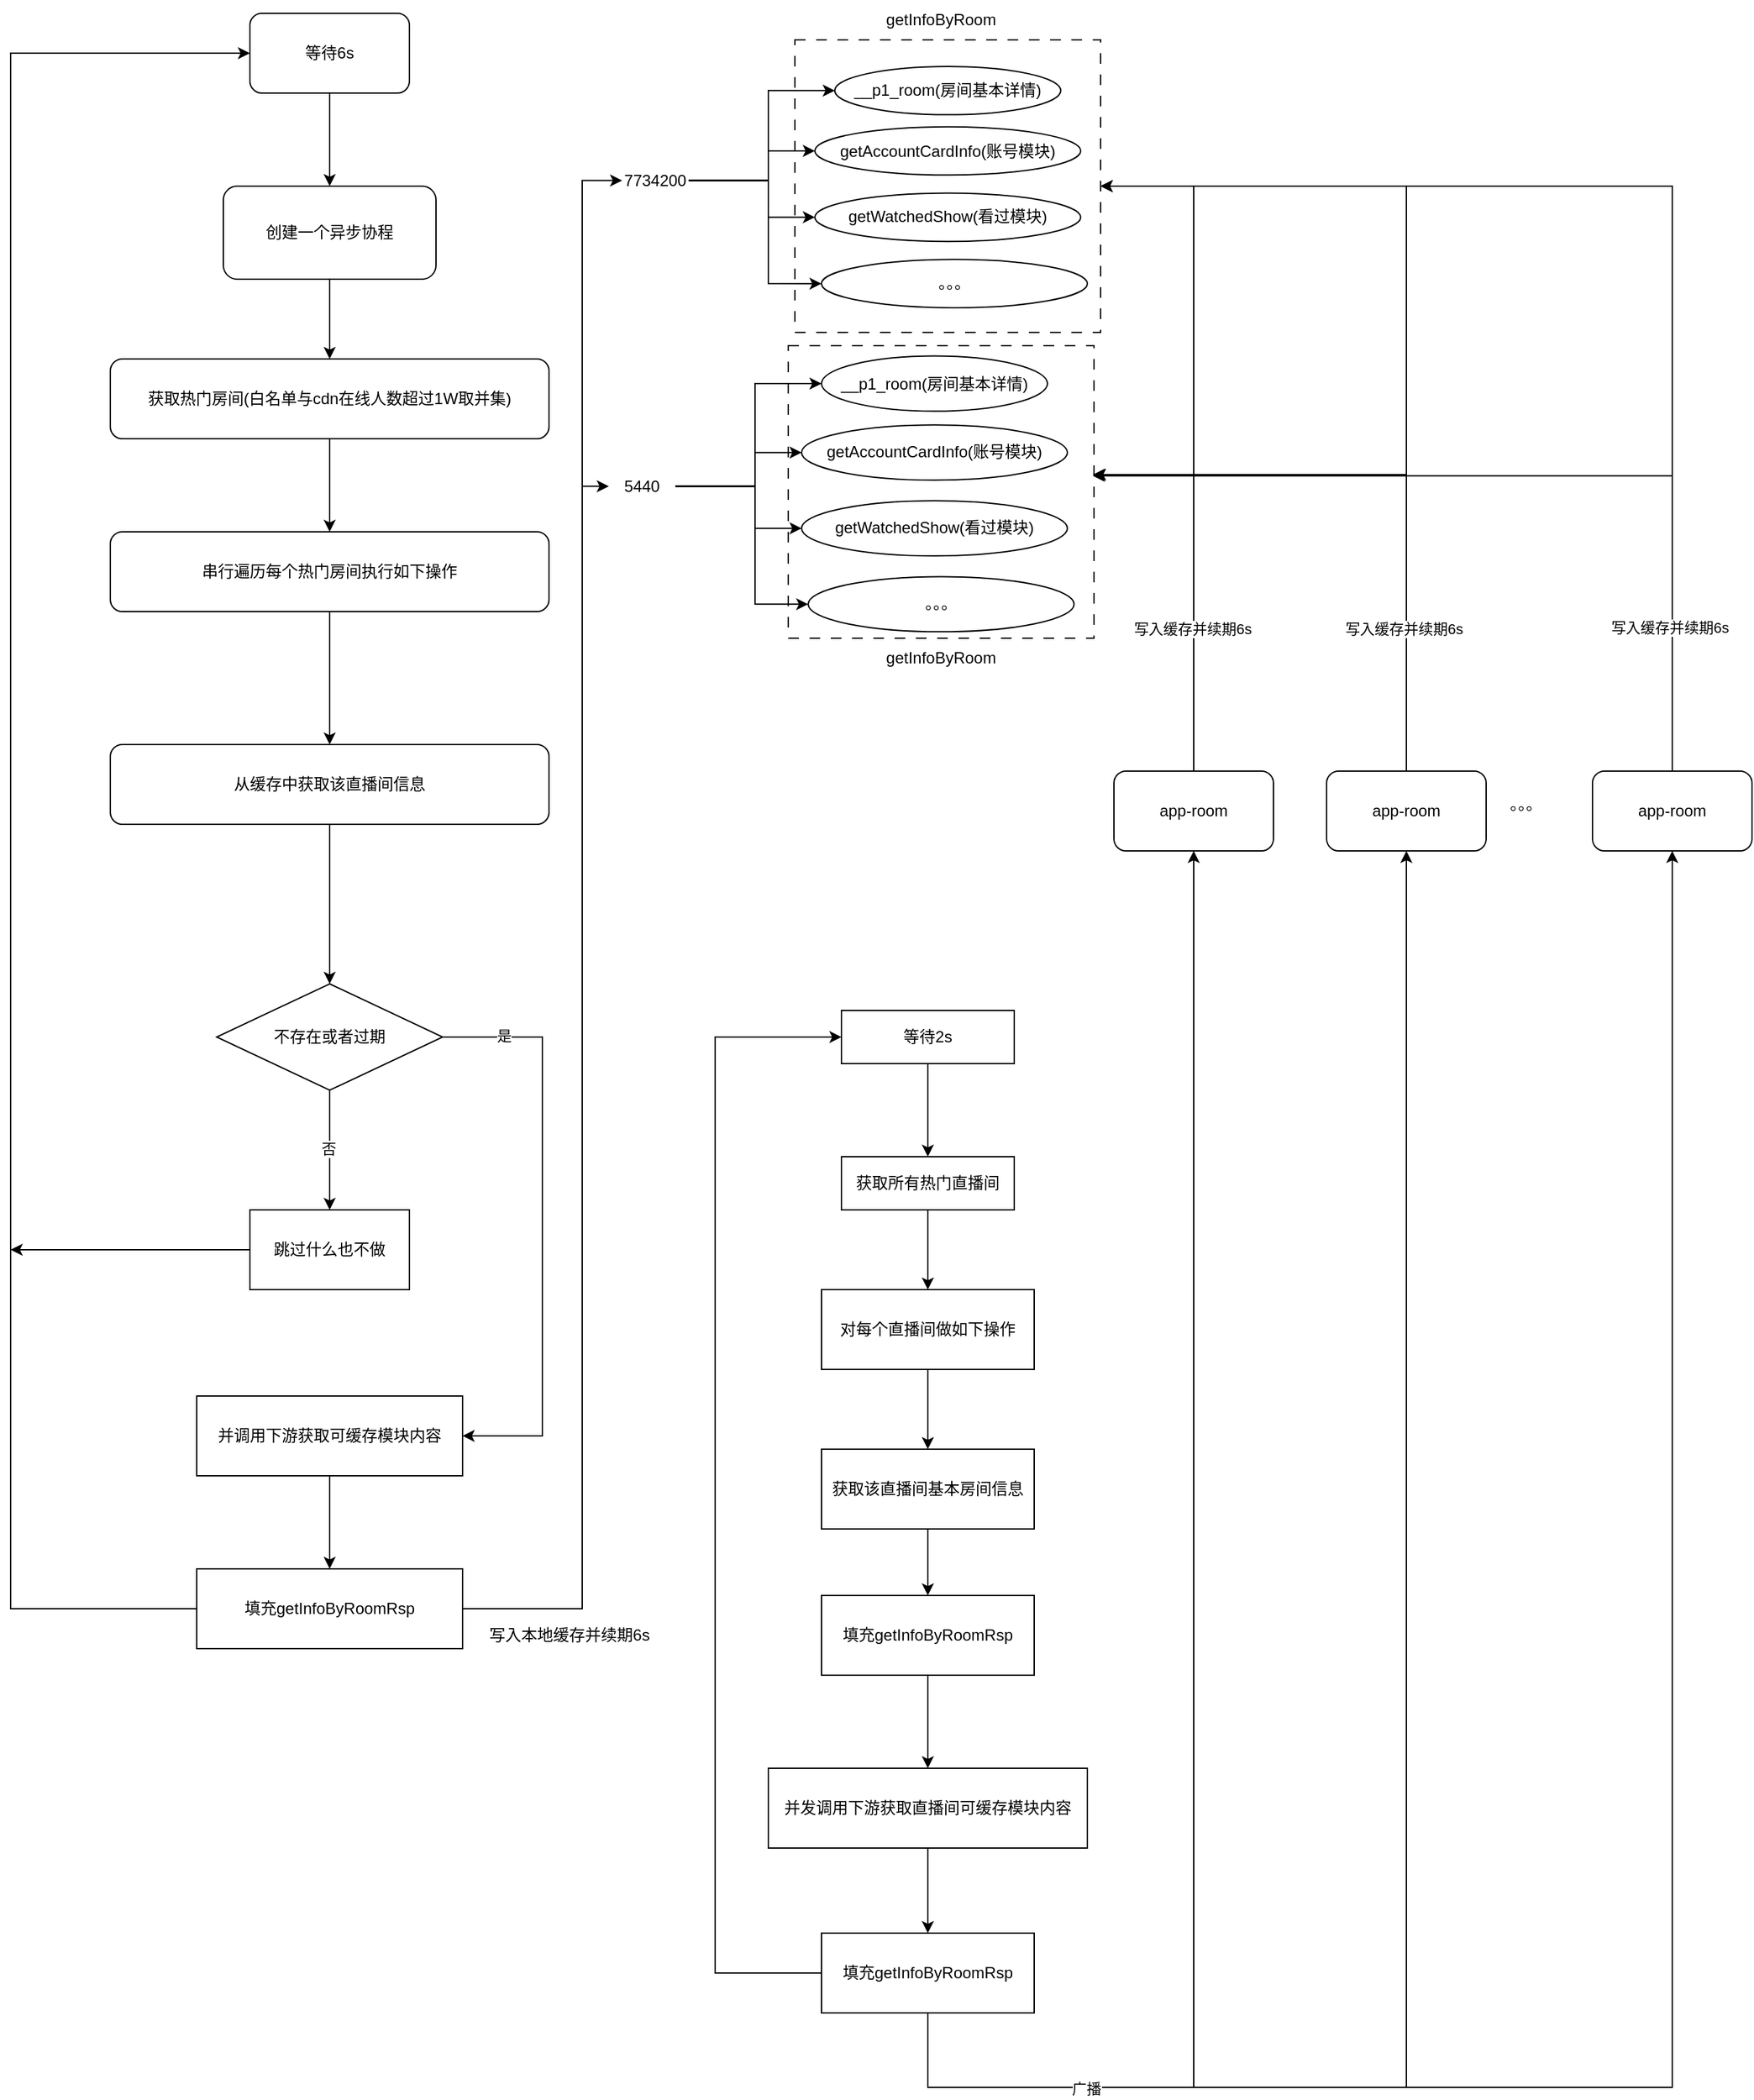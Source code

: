 <mxfile version="26.1.0">
  <diagram name="第 1 页" id="pQjM2lFAa4SCByMr8R09">
    <mxGraphModel dx="2069" dy="785" grid="1" gridSize="10" guides="1" tooltips="1" connect="1" arrows="1" fold="1" page="1" pageScale="1" pageWidth="827" pageHeight="1169" math="0" shadow="0">
      <root>
        <mxCell id="0" />
        <mxCell id="1" parent="0" />
        <mxCell id="of5xqRFu-SOXzQBDKbFj-1" value="" style="group" vertex="1" connectable="0" parent="1">
          <mxGeometry x="160" y="320" width="460" height="590" as="geometry" />
        </mxCell>
        <mxCell id="of5xqRFu-SOXzQBDKbFj-29" value="" style="rounded=0;whiteSpace=wrap;html=1;dashed=1;dashPattern=8 8;" vertex="1" parent="of5xqRFu-SOXzQBDKbFj-1">
          <mxGeometry x="130" y="-20" width="230" height="220" as="geometry" />
        </mxCell>
        <mxCell id="of5xqRFu-SOXzQBDKbFj-3" style="edgeStyle=orthogonalEdgeStyle;rounded=0;orthogonalLoop=1;jettySize=auto;html=1;entryX=0;entryY=0.5;entryDx=0;entryDy=0;" edge="1" parent="of5xqRFu-SOXzQBDKbFj-1" source="of5xqRFu-SOXzQBDKbFj-7" target="of5xqRFu-SOXzQBDKbFj-8">
          <mxGeometry relative="1" as="geometry">
            <Array as="points">
              <mxPoint x="110" y="86.204" />
              <mxPoint x="110" y="18.148" />
            </Array>
          </mxGeometry>
        </mxCell>
        <mxCell id="of5xqRFu-SOXzQBDKbFj-4" style="edgeStyle=orthogonalEdgeStyle;rounded=0;orthogonalLoop=1;jettySize=auto;html=1;entryX=0;entryY=0.5;entryDx=0;entryDy=0;" edge="1" parent="of5xqRFu-SOXzQBDKbFj-1" source="of5xqRFu-SOXzQBDKbFj-7" target="of5xqRFu-SOXzQBDKbFj-9">
          <mxGeometry relative="1" as="geometry">
            <Array as="points">
              <mxPoint x="110" y="86.204" />
              <mxPoint x="110" y="63.519" />
            </Array>
          </mxGeometry>
        </mxCell>
        <mxCell id="of5xqRFu-SOXzQBDKbFj-5" style="edgeStyle=orthogonalEdgeStyle;rounded=0;orthogonalLoop=1;jettySize=auto;html=1;entryX=0;entryY=0.5;entryDx=0;entryDy=0;" edge="1" parent="of5xqRFu-SOXzQBDKbFj-1" source="of5xqRFu-SOXzQBDKbFj-7" target="of5xqRFu-SOXzQBDKbFj-10">
          <mxGeometry relative="1" as="geometry">
            <Array as="points">
              <mxPoint x="110" y="86.204" />
              <mxPoint x="110" y="113.426" />
            </Array>
          </mxGeometry>
        </mxCell>
        <mxCell id="of5xqRFu-SOXzQBDKbFj-6" style="edgeStyle=orthogonalEdgeStyle;rounded=0;orthogonalLoop=1;jettySize=auto;html=1;entryX=0;entryY=0.5;entryDx=0;entryDy=0;" edge="1" parent="of5xqRFu-SOXzQBDKbFj-1" source="of5xqRFu-SOXzQBDKbFj-7" target="of5xqRFu-SOXzQBDKbFj-11">
          <mxGeometry relative="1" as="geometry">
            <Array as="points">
              <mxPoint x="110" y="86.204" />
              <mxPoint x="110" y="163.333" />
            </Array>
          </mxGeometry>
        </mxCell>
        <mxCell id="of5xqRFu-SOXzQBDKbFj-7" value="7734200" style="text;strokeColor=none;align=center;fillColor=none;html=1;verticalAlign=middle;whiteSpace=wrap;rounded=0;" vertex="1" parent="of5xqRFu-SOXzQBDKbFj-1">
          <mxGeometry y="69.87" width="50" height="31.759" as="geometry" />
        </mxCell>
        <mxCell id="of5xqRFu-SOXzQBDKbFj-8" value="__p1_room(房间基本详情)" style="ellipse;whiteSpace=wrap;html=1;" vertex="1" parent="of5xqRFu-SOXzQBDKbFj-1">
          <mxGeometry x="160" width="170" height="36.296" as="geometry" />
        </mxCell>
        <mxCell id="of5xqRFu-SOXzQBDKbFj-9" value="getAccountCardInfo(账号模块)" style="ellipse;whiteSpace=wrap;html=1;" vertex="1" parent="of5xqRFu-SOXzQBDKbFj-1">
          <mxGeometry x="145" y="45.37" width="200" height="36.296" as="geometry" />
        </mxCell>
        <mxCell id="of5xqRFu-SOXzQBDKbFj-10" value="getWatchedShow(看过模块)" style="ellipse;whiteSpace=wrap;html=1;" vertex="1" parent="of5xqRFu-SOXzQBDKbFj-1">
          <mxGeometry x="145" y="95.278" width="200" height="36.296" as="geometry" />
        </mxCell>
        <mxCell id="of5xqRFu-SOXzQBDKbFj-11" value="。。。" style="ellipse;whiteSpace=wrap;html=1;" vertex="1" parent="of5xqRFu-SOXzQBDKbFj-1">
          <mxGeometry x="150" y="145.185" width="200" height="36.296" as="geometry" />
        </mxCell>
        <mxCell id="of5xqRFu-SOXzQBDKbFj-12" value="" style="group" vertex="1" connectable="0" parent="of5xqRFu-SOXzQBDKbFj-1">
          <mxGeometry x="-10" y="217.778" width="470" height="372.222" as="geometry" />
        </mxCell>
        <mxCell id="of5xqRFu-SOXzQBDKbFj-30" value="" style="rounded=0;whiteSpace=wrap;html=1;dashed=1;dashPattern=8 8;" vertex="1" parent="of5xqRFu-SOXzQBDKbFj-12">
          <mxGeometry x="135" y="-7.778" width="230" height="220" as="geometry" />
        </mxCell>
        <mxCell id="of5xqRFu-SOXzQBDKbFj-13" style="edgeStyle=orthogonalEdgeStyle;rounded=0;orthogonalLoop=1;jettySize=auto;html=1;entryX=0;entryY=0.5;entryDx=0;entryDy=0;" edge="1" parent="of5xqRFu-SOXzQBDKbFj-12" source="of5xqRFu-SOXzQBDKbFj-17" target="of5xqRFu-SOXzQBDKbFj-18">
          <mxGeometry relative="1" as="geometry">
            <Array as="points">
              <mxPoint x="110" y="98.519" />
              <mxPoint x="110" y="20.741" />
            </Array>
          </mxGeometry>
        </mxCell>
        <mxCell id="of5xqRFu-SOXzQBDKbFj-14" style="edgeStyle=orthogonalEdgeStyle;rounded=0;orthogonalLoop=1;jettySize=auto;html=1;entryX=0;entryY=0.5;entryDx=0;entryDy=0;" edge="1" parent="of5xqRFu-SOXzQBDKbFj-12" source="of5xqRFu-SOXzQBDKbFj-17" target="of5xqRFu-SOXzQBDKbFj-19">
          <mxGeometry relative="1" as="geometry">
            <Array as="points">
              <mxPoint x="110" y="98.519" />
              <mxPoint x="110" y="72.593" />
            </Array>
          </mxGeometry>
        </mxCell>
        <mxCell id="of5xqRFu-SOXzQBDKbFj-15" style="edgeStyle=orthogonalEdgeStyle;rounded=0;orthogonalLoop=1;jettySize=auto;html=1;entryX=0;entryY=0.5;entryDx=0;entryDy=0;" edge="1" parent="of5xqRFu-SOXzQBDKbFj-12" source="of5xqRFu-SOXzQBDKbFj-17" target="of5xqRFu-SOXzQBDKbFj-20">
          <mxGeometry relative="1" as="geometry">
            <Array as="points">
              <mxPoint x="110" y="98.519" />
              <mxPoint x="110" y="129.63" />
            </Array>
          </mxGeometry>
        </mxCell>
        <mxCell id="of5xqRFu-SOXzQBDKbFj-16" style="edgeStyle=orthogonalEdgeStyle;rounded=0;orthogonalLoop=1;jettySize=auto;html=1;entryX=0;entryY=0.5;entryDx=0;entryDy=0;" edge="1" parent="of5xqRFu-SOXzQBDKbFj-12" source="of5xqRFu-SOXzQBDKbFj-17" target="of5xqRFu-SOXzQBDKbFj-21">
          <mxGeometry relative="1" as="geometry">
            <Array as="points">
              <mxPoint x="110" y="98.519" />
              <mxPoint x="110" y="186.667" />
            </Array>
          </mxGeometry>
        </mxCell>
        <mxCell id="of5xqRFu-SOXzQBDKbFj-98" style="edgeStyle=orthogonalEdgeStyle;rounded=0;orthogonalLoop=1;jettySize=auto;html=1;" edge="1" parent="of5xqRFu-SOXzQBDKbFj-12">
          <mxGeometry relative="1" as="geometry">
            <mxPoint x="25" y="92.222" as="targetPoint" />
            <mxPoint x="25" y="92.222" as="sourcePoint" />
          </mxGeometry>
        </mxCell>
        <mxCell id="of5xqRFu-SOXzQBDKbFj-17" value="5440" style="text;strokeColor=none;align=center;fillColor=none;html=1;verticalAlign=middle;whiteSpace=wrap;rounded=0;" vertex="1" parent="of5xqRFu-SOXzQBDKbFj-12">
          <mxGeometry y="79.852" width="50" height="36.296" as="geometry" />
        </mxCell>
        <mxCell id="of5xqRFu-SOXzQBDKbFj-18" value="__p1_room(房间基本详情)" style="ellipse;whiteSpace=wrap;html=1;" vertex="1" parent="of5xqRFu-SOXzQBDKbFj-12">
          <mxGeometry x="160" width="170" height="41.481" as="geometry" />
        </mxCell>
        <mxCell id="of5xqRFu-SOXzQBDKbFj-19" value="getAccountCardInfo(账号模块)" style="ellipse;whiteSpace=wrap;html=1;" vertex="1" parent="of5xqRFu-SOXzQBDKbFj-12">
          <mxGeometry x="145" y="51.852" width="200" height="41.481" as="geometry" />
        </mxCell>
        <mxCell id="of5xqRFu-SOXzQBDKbFj-20" value="getWatchedShow(看过模块)" style="ellipse;whiteSpace=wrap;html=1;" vertex="1" parent="of5xqRFu-SOXzQBDKbFj-12">
          <mxGeometry x="145" y="108.889" width="200" height="41.481" as="geometry" />
        </mxCell>
        <mxCell id="of5xqRFu-SOXzQBDKbFj-21" value="。。。" style="ellipse;whiteSpace=wrap;html=1;" vertex="1" parent="of5xqRFu-SOXzQBDKbFj-12">
          <mxGeometry x="150" y="165.926" width="200" height="41.481" as="geometry" />
        </mxCell>
        <mxCell id="of5xqRFu-SOXzQBDKbFj-32" value="getInfoByRoom" style="text;strokeColor=none;align=center;fillColor=none;html=1;verticalAlign=middle;whiteSpace=wrap;rounded=0;" vertex="1" parent="of5xqRFu-SOXzQBDKbFj-12">
          <mxGeometry x="220" y="212.222" width="60" height="30" as="geometry" />
        </mxCell>
        <mxCell id="of5xqRFu-SOXzQBDKbFj-37" style="edgeStyle=orthogonalEdgeStyle;rounded=0;orthogonalLoop=1;jettySize=auto;html=1;entryX=1;entryY=0.5;entryDx=0;entryDy=0;" edge="1" parent="1" source="of5xqRFu-SOXzQBDKbFj-26" target="of5xqRFu-SOXzQBDKbFj-29">
          <mxGeometry relative="1" as="geometry">
            <Array as="points">
              <mxPoint x="750" y="410" />
            </Array>
          </mxGeometry>
        </mxCell>
        <mxCell id="of5xqRFu-SOXzQBDKbFj-26" value="app-room" style="rounded=1;whiteSpace=wrap;html=1;" vertex="1" parent="1">
          <mxGeometry x="690" y="850" width="120" height="60" as="geometry" />
        </mxCell>
        <mxCell id="of5xqRFu-SOXzQBDKbFj-39" style="edgeStyle=orthogonalEdgeStyle;rounded=0;orthogonalLoop=1;jettySize=auto;html=1;entryX=1;entryY=0.5;entryDx=0;entryDy=0;" edge="1" parent="1" source="of5xqRFu-SOXzQBDKbFj-27" target="of5xqRFu-SOXzQBDKbFj-29">
          <mxGeometry relative="1" as="geometry">
            <Array as="points">
              <mxPoint x="950" y="410" />
            </Array>
          </mxGeometry>
        </mxCell>
        <mxCell id="of5xqRFu-SOXzQBDKbFj-27" value="app-room" style="rounded=1;whiteSpace=wrap;html=1;" vertex="1" parent="1">
          <mxGeometry x="890" y="850" width="120" height="60" as="geometry" />
        </mxCell>
        <mxCell id="of5xqRFu-SOXzQBDKbFj-28" value="。。。" style="text;strokeColor=none;align=center;fillColor=none;html=1;verticalAlign=middle;whiteSpace=wrap;rounded=0;" vertex="1" parent="1">
          <mxGeometry x="810" y="860" width="60" height="30" as="geometry" />
        </mxCell>
        <mxCell id="of5xqRFu-SOXzQBDKbFj-31" value="getInfoByRoom" style="text;strokeColor=none;align=center;fillColor=none;html=1;verticalAlign=middle;whiteSpace=wrap;rounded=0;" vertex="1" parent="1">
          <mxGeometry x="370" y="270" width="60" height="30" as="geometry" />
        </mxCell>
        <mxCell id="of5xqRFu-SOXzQBDKbFj-36" style="edgeStyle=orthogonalEdgeStyle;rounded=0;orthogonalLoop=1;jettySize=auto;html=1;exitX=0.5;exitY=0;exitDx=0;exitDy=0;entryX=0.996;entryY=0.441;entryDx=0;entryDy=0;entryPerimeter=0;" edge="1" parent="1" source="of5xqRFu-SOXzQBDKbFj-26" target="of5xqRFu-SOXzQBDKbFj-30">
          <mxGeometry relative="1" as="geometry" />
        </mxCell>
        <mxCell id="of5xqRFu-SOXzQBDKbFj-40" value="写入缓存并续期6s" style="edgeLabel;html=1;align=center;verticalAlign=middle;resizable=0;points=[];" vertex="1" connectable="0" parent="of5xqRFu-SOXzQBDKbFj-36">
          <mxGeometry x="-0.531" y="2" relative="1" as="geometry">
            <mxPoint as="offset" />
          </mxGeometry>
        </mxCell>
        <mxCell id="of5xqRFu-SOXzQBDKbFj-38" style="edgeStyle=orthogonalEdgeStyle;rounded=0;orthogonalLoop=1;jettySize=auto;html=1;entryX=0.996;entryY=0.445;entryDx=0;entryDy=0;entryPerimeter=0;" edge="1" parent="1" source="of5xqRFu-SOXzQBDKbFj-27" target="of5xqRFu-SOXzQBDKbFj-30">
          <mxGeometry relative="1" as="geometry">
            <Array as="points">
              <mxPoint x="950" y="628" />
            </Array>
          </mxGeometry>
        </mxCell>
        <mxCell id="of5xqRFu-SOXzQBDKbFj-46" value="写入缓存并续期6s" style="edgeLabel;html=1;align=center;verticalAlign=middle;resizable=0;points=[];" vertex="1" connectable="0" parent="of5xqRFu-SOXzQBDKbFj-38">
          <mxGeometry x="-0.672" y="2" relative="1" as="geometry">
            <mxPoint as="offset" />
          </mxGeometry>
        </mxCell>
        <mxCell id="of5xqRFu-SOXzQBDKbFj-57" style="edgeStyle=orthogonalEdgeStyle;rounded=0;orthogonalLoop=1;jettySize=auto;html=1;entryX=0.5;entryY=0;entryDx=0;entryDy=0;" edge="1" parent="1" source="of5xqRFu-SOXzQBDKbFj-42" target="of5xqRFu-SOXzQBDKbFj-49">
          <mxGeometry relative="1" as="geometry" />
        </mxCell>
        <mxCell id="of5xqRFu-SOXzQBDKbFj-42" value="等待2s" style="rounded=0;whiteSpace=wrap;html=1;" vertex="1" parent="1">
          <mxGeometry x="325" y="1030" width="130" height="40" as="geometry" />
        </mxCell>
        <mxCell id="of5xqRFu-SOXzQBDKbFj-45" style="edgeStyle=orthogonalEdgeStyle;rounded=0;orthogonalLoop=1;jettySize=auto;html=1;entryX=1;entryY=0.5;entryDx=0;entryDy=0;" edge="1" parent="1" source="of5xqRFu-SOXzQBDKbFj-25" target="of5xqRFu-SOXzQBDKbFj-29">
          <mxGeometry relative="1" as="geometry">
            <Array as="points">
              <mxPoint x="590" y="410" />
            </Array>
          </mxGeometry>
        </mxCell>
        <mxCell id="of5xqRFu-SOXzQBDKbFj-25" value="app-room" style="rounded=1;whiteSpace=wrap;html=1;" vertex="1" parent="1">
          <mxGeometry x="530" y="850" width="120" height="60" as="geometry" />
        </mxCell>
        <mxCell id="of5xqRFu-SOXzQBDKbFj-44" style="edgeStyle=orthogonalEdgeStyle;rounded=0;orthogonalLoop=1;jettySize=auto;html=1;entryX=1;entryY=0.441;entryDx=0;entryDy=0;entryPerimeter=0;" edge="1" parent="1" source="of5xqRFu-SOXzQBDKbFj-25" target="of5xqRFu-SOXzQBDKbFj-30">
          <mxGeometry relative="1" as="geometry">
            <Array as="points">
              <mxPoint x="590" y="627" />
            </Array>
          </mxGeometry>
        </mxCell>
        <mxCell id="of5xqRFu-SOXzQBDKbFj-47" value="写入缓存并续期6s" style="edgeLabel;html=1;align=center;verticalAlign=middle;resizable=0;points=[];" vertex="1" connectable="0" parent="of5xqRFu-SOXzQBDKbFj-44">
          <mxGeometry x="-0.282" y="1" relative="1" as="geometry">
            <mxPoint as="offset" />
          </mxGeometry>
        </mxCell>
        <mxCell id="of5xqRFu-SOXzQBDKbFj-58" style="edgeStyle=orthogonalEdgeStyle;rounded=0;orthogonalLoop=1;jettySize=auto;html=1;" edge="1" parent="1" source="of5xqRFu-SOXzQBDKbFj-49" target="of5xqRFu-SOXzQBDKbFj-50">
          <mxGeometry relative="1" as="geometry" />
        </mxCell>
        <mxCell id="of5xqRFu-SOXzQBDKbFj-49" value="获取所有热门直播间" style="rounded=0;whiteSpace=wrap;html=1;" vertex="1" parent="1">
          <mxGeometry x="325" y="1140" width="130" height="40" as="geometry" />
        </mxCell>
        <mxCell id="of5xqRFu-SOXzQBDKbFj-51" style="edgeStyle=orthogonalEdgeStyle;rounded=0;orthogonalLoop=1;jettySize=auto;html=1;" edge="1" parent="1" source="of5xqRFu-SOXzQBDKbFj-50">
          <mxGeometry relative="1" as="geometry">
            <mxPoint x="390" y="1360" as="targetPoint" />
          </mxGeometry>
        </mxCell>
        <mxCell id="of5xqRFu-SOXzQBDKbFj-50" value="对每个直播间做如下操作" style="rounded=0;whiteSpace=wrap;html=1;" vertex="1" parent="1">
          <mxGeometry x="310" y="1240" width="160" height="60" as="geometry" />
        </mxCell>
        <mxCell id="of5xqRFu-SOXzQBDKbFj-59" style="edgeStyle=orthogonalEdgeStyle;rounded=0;orthogonalLoop=1;jettySize=auto;html=1;entryX=0.5;entryY=0;entryDx=0;entryDy=0;" edge="1" parent="1" source="of5xqRFu-SOXzQBDKbFj-52" target="of5xqRFu-SOXzQBDKbFj-54">
          <mxGeometry relative="1" as="geometry" />
        </mxCell>
        <mxCell id="of5xqRFu-SOXzQBDKbFj-52" value="获取该直播间基本房间信息" style="rounded=0;whiteSpace=wrap;html=1;" vertex="1" parent="1">
          <mxGeometry x="310" y="1360" width="160" height="60" as="geometry" />
        </mxCell>
        <mxCell id="of5xqRFu-SOXzQBDKbFj-61" style="edgeStyle=orthogonalEdgeStyle;rounded=0;orthogonalLoop=1;jettySize=auto;html=1;entryX=0.5;entryY=0;entryDx=0;entryDy=0;" edge="1" parent="1" source="of5xqRFu-SOXzQBDKbFj-53" target="of5xqRFu-SOXzQBDKbFj-55">
          <mxGeometry relative="1" as="geometry" />
        </mxCell>
        <mxCell id="of5xqRFu-SOXzQBDKbFj-53" value="并发调用下游获取直播间可缓存模块内容" style="rounded=0;whiteSpace=wrap;html=1;" vertex="1" parent="1">
          <mxGeometry x="270" y="1600" width="240" height="60" as="geometry" />
        </mxCell>
        <mxCell id="of5xqRFu-SOXzQBDKbFj-60" style="edgeStyle=orthogonalEdgeStyle;rounded=0;orthogonalLoop=1;jettySize=auto;html=1;" edge="1" parent="1" source="of5xqRFu-SOXzQBDKbFj-54" target="of5xqRFu-SOXzQBDKbFj-53">
          <mxGeometry relative="1" as="geometry" />
        </mxCell>
        <mxCell id="of5xqRFu-SOXzQBDKbFj-54" value="填充getInfoByRoomRsp" style="rounded=0;whiteSpace=wrap;html=1;" vertex="1" parent="1">
          <mxGeometry x="310" y="1470" width="160" height="60" as="geometry" />
        </mxCell>
        <mxCell id="of5xqRFu-SOXzQBDKbFj-62" style="edgeStyle=orthogonalEdgeStyle;rounded=0;orthogonalLoop=1;jettySize=auto;html=1;entryX=0.5;entryY=1;entryDx=0;entryDy=0;" edge="1" parent="1" source="of5xqRFu-SOXzQBDKbFj-55" target="of5xqRFu-SOXzQBDKbFj-25">
          <mxGeometry relative="1" as="geometry">
            <Array as="points">
              <mxPoint x="390" y="1840" />
              <mxPoint x="590" y="1840" />
            </Array>
          </mxGeometry>
        </mxCell>
        <mxCell id="of5xqRFu-SOXzQBDKbFj-64" style="edgeStyle=orthogonalEdgeStyle;rounded=0;orthogonalLoop=1;jettySize=auto;html=1;entryX=0.5;entryY=1;entryDx=0;entryDy=0;" edge="1" parent="1" source="of5xqRFu-SOXzQBDKbFj-55" target="of5xqRFu-SOXzQBDKbFj-26">
          <mxGeometry relative="1" as="geometry">
            <Array as="points">
              <mxPoint x="390" y="1840" />
              <mxPoint x="750" y="1840" />
            </Array>
          </mxGeometry>
        </mxCell>
        <mxCell id="of5xqRFu-SOXzQBDKbFj-66" style="edgeStyle=orthogonalEdgeStyle;rounded=0;orthogonalLoop=1;jettySize=auto;html=1;entryX=0.5;entryY=1;entryDx=0;entryDy=0;" edge="1" parent="1" source="of5xqRFu-SOXzQBDKbFj-55" target="of5xqRFu-SOXzQBDKbFj-27">
          <mxGeometry relative="1" as="geometry">
            <Array as="points">
              <mxPoint x="390" y="1840" />
              <mxPoint x="950" y="1840" />
            </Array>
          </mxGeometry>
        </mxCell>
        <mxCell id="of5xqRFu-SOXzQBDKbFj-68" value="广播" style="edgeLabel;html=1;align=center;verticalAlign=middle;resizable=0;points=[];" vertex="1" connectable="0" parent="of5xqRFu-SOXzQBDKbFj-66">
          <mxGeometry x="-0.774" y="-1" relative="1" as="geometry">
            <mxPoint as="offset" />
          </mxGeometry>
        </mxCell>
        <mxCell id="of5xqRFu-SOXzQBDKbFj-67" style="edgeStyle=orthogonalEdgeStyle;rounded=0;orthogonalLoop=1;jettySize=auto;html=1;entryX=0;entryY=0.5;entryDx=0;entryDy=0;" edge="1" parent="1" source="of5xqRFu-SOXzQBDKbFj-55" target="of5xqRFu-SOXzQBDKbFj-42">
          <mxGeometry relative="1" as="geometry">
            <Array as="points">
              <mxPoint x="230" y="1754" />
              <mxPoint x="230" y="1050" />
            </Array>
          </mxGeometry>
        </mxCell>
        <mxCell id="of5xqRFu-SOXzQBDKbFj-55" value="填充getInfoByRoomRsp" style="rounded=0;whiteSpace=wrap;html=1;" vertex="1" parent="1">
          <mxGeometry x="310" y="1724" width="160" height="60" as="geometry" />
        </mxCell>
        <mxCell id="of5xqRFu-SOXzQBDKbFj-89" style="edgeStyle=orthogonalEdgeStyle;rounded=0;orthogonalLoop=1;jettySize=auto;html=1;" edge="1" parent="1" source="of5xqRFu-SOXzQBDKbFj-69" target="of5xqRFu-SOXzQBDKbFj-70">
          <mxGeometry relative="1" as="geometry" />
        </mxCell>
        <mxCell id="of5xqRFu-SOXzQBDKbFj-69" value="等待6s" style="rounded=1;whiteSpace=wrap;html=1;" vertex="1" parent="1">
          <mxGeometry x="-120" y="280" width="120" height="60" as="geometry" />
        </mxCell>
        <mxCell id="of5xqRFu-SOXzQBDKbFj-91" style="edgeStyle=orthogonalEdgeStyle;rounded=0;orthogonalLoop=1;jettySize=auto;html=1;" edge="1" parent="1" source="of5xqRFu-SOXzQBDKbFj-70" target="of5xqRFu-SOXzQBDKbFj-71">
          <mxGeometry relative="1" as="geometry" />
        </mxCell>
        <mxCell id="of5xqRFu-SOXzQBDKbFj-70" value="创建一个异步协程" style="rounded=1;whiteSpace=wrap;html=1;" vertex="1" parent="1">
          <mxGeometry x="-140" y="410" width="160" height="70" as="geometry" />
        </mxCell>
        <mxCell id="of5xqRFu-SOXzQBDKbFj-92" style="edgeStyle=orthogonalEdgeStyle;rounded=0;orthogonalLoop=1;jettySize=auto;html=1;entryX=0.5;entryY=0;entryDx=0;entryDy=0;" edge="1" parent="1" source="of5xqRFu-SOXzQBDKbFj-71" target="of5xqRFu-SOXzQBDKbFj-72">
          <mxGeometry relative="1" as="geometry" />
        </mxCell>
        <mxCell id="of5xqRFu-SOXzQBDKbFj-71" value="获取热门房间(白名单与cdn在线人数超过1W取并集)" style="rounded=1;whiteSpace=wrap;html=1;" vertex="1" parent="1">
          <mxGeometry x="-225" y="540" width="330" height="60" as="geometry" />
        </mxCell>
        <mxCell id="of5xqRFu-SOXzQBDKbFj-88" style="edgeStyle=orthogonalEdgeStyle;rounded=0;orthogonalLoop=1;jettySize=auto;html=1;" edge="1" parent="1" source="of5xqRFu-SOXzQBDKbFj-72" target="of5xqRFu-SOXzQBDKbFj-73">
          <mxGeometry relative="1" as="geometry" />
        </mxCell>
        <mxCell id="of5xqRFu-SOXzQBDKbFj-72" value="串行遍历每个热门房间执行如下操作" style="rounded=1;whiteSpace=wrap;html=1;" vertex="1" parent="1">
          <mxGeometry x="-225" y="670" width="330" height="60" as="geometry" />
        </mxCell>
        <mxCell id="of5xqRFu-SOXzQBDKbFj-87" style="edgeStyle=orthogonalEdgeStyle;rounded=0;orthogonalLoop=1;jettySize=auto;html=1;" edge="1" parent="1" source="of5xqRFu-SOXzQBDKbFj-73" target="of5xqRFu-SOXzQBDKbFj-74">
          <mxGeometry relative="1" as="geometry" />
        </mxCell>
        <mxCell id="of5xqRFu-SOXzQBDKbFj-73" value="从缓存中获取该直播间信息" style="rounded=1;whiteSpace=wrap;html=1;" vertex="1" parent="1">
          <mxGeometry x="-225" y="830" width="330" height="60" as="geometry" />
        </mxCell>
        <mxCell id="of5xqRFu-SOXzQBDKbFj-76" style="edgeStyle=orthogonalEdgeStyle;rounded=0;orthogonalLoop=1;jettySize=auto;html=1;" edge="1" parent="1" source="of5xqRFu-SOXzQBDKbFj-74" target="of5xqRFu-SOXzQBDKbFj-75">
          <mxGeometry relative="1" as="geometry" />
        </mxCell>
        <mxCell id="of5xqRFu-SOXzQBDKbFj-83" value="否" style="edgeLabel;html=1;align=center;verticalAlign=middle;resizable=0;points=[];" vertex="1" connectable="0" parent="of5xqRFu-SOXzQBDKbFj-76">
          <mxGeometry x="-0.022" y="-1" relative="1" as="geometry">
            <mxPoint as="offset" />
          </mxGeometry>
        </mxCell>
        <mxCell id="of5xqRFu-SOXzQBDKbFj-85" style="edgeStyle=orthogonalEdgeStyle;rounded=0;orthogonalLoop=1;jettySize=auto;html=1;exitX=1;exitY=0.5;exitDx=0;exitDy=0;entryX=1;entryY=0.5;entryDx=0;entryDy=0;" edge="1" parent="1" source="of5xqRFu-SOXzQBDKbFj-74" target="of5xqRFu-SOXzQBDKbFj-78">
          <mxGeometry relative="1" as="geometry">
            <Array as="points">
              <mxPoint x="100" y="1050" />
              <mxPoint x="100" y="1350" />
            </Array>
          </mxGeometry>
        </mxCell>
        <mxCell id="of5xqRFu-SOXzQBDKbFj-86" value="是" style="edgeLabel;html=1;align=center;verticalAlign=middle;resizable=0;points=[];" vertex="1" connectable="0" parent="of5xqRFu-SOXzQBDKbFj-85">
          <mxGeometry x="-0.788" y="1" relative="1" as="geometry">
            <mxPoint as="offset" />
          </mxGeometry>
        </mxCell>
        <mxCell id="of5xqRFu-SOXzQBDKbFj-74" value="不存在或者过期" style="rhombus;whiteSpace=wrap;html=1;" vertex="1" parent="1">
          <mxGeometry x="-145" y="1010" width="170" height="80" as="geometry" />
        </mxCell>
        <mxCell id="of5xqRFu-SOXzQBDKbFj-84" style="edgeStyle=orthogonalEdgeStyle;rounded=0;orthogonalLoop=1;jettySize=auto;html=1;exitX=0;exitY=0.5;exitDx=0;exitDy=0;" edge="1" parent="1" source="of5xqRFu-SOXzQBDKbFj-75">
          <mxGeometry relative="1" as="geometry">
            <mxPoint x="-300" y="1210" as="targetPoint" />
          </mxGeometry>
        </mxCell>
        <mxCell id="of5xqRFu-SOXzQBDKbFj-75" value="跳过什么也不做" style="rounded=0;whiteSpace=wrap;html=1;" vertex="1" parent="1">
          <mxGeometry x="-120" y="1180" width="120" height="60" as="geometry" />
        </mxCell>
        <mxCell id="of5xqRFu-SOXzQBDKbFj-94" style="edgeStyle=orthogonalEdgeStyle;rounded=0;orthogonalLoop=1;jettySize=auto;html=1;entryX=0.5;entryY=0;entryDx=0;entryDy=0;" edge="1" parent="1" source="of5xqRFu-SOXzQBDKbFj-78" target="of5xqRFu-SOXzQBDKbFj-93">
          <mxGeometry relative="1" as="geometry" />
        </mxCell>
        <mxCell id="of5xqRFu-SOXzQBDKbFj-78" value="并调用下游获取可缓存模块内容" style="rounded=0;whiteSpace=wrap;html=1;" vertex="1" parent="1">
          <mxGeometry x="-160" y="1320" width="200" height="60" as="geometry" />
        </mxCell>
        <mxCell id="of5xqRFu-SOXzQBDKbFj-95" style="edgeStyle=orthogonalEdgeStyle;rounded=0;orthogonalLoop=1;jettySize=auto;html=1;entryX=0;entryY=0.5;entryDx=0;entryDy=0;" edge="1" parent="1" source="of5xqRFu-SOXzQBDKbFj-93" target="of5xqRFu-SOXzQBDKbFj-69">
          <mxGeometry relative="1" as="geometry">
            <Array as="points">
              <mxPoint x="-300" y="1480" />
              <mxPoint x="-300" y="310" />
            </Array>
          </mxGeometry>
        </mxCell>
        <mxCell id="of5xqRFu-SOXzQBDKbFj-99" style="edgeStyle=orthogonalEdgeStyle;rounded=0;orthogonalLoop=1;jettySize=auto;html=1;entryX=0;entryY=0.5;entryDx=0;entryDy=0;" edge="1" parent="1" source="of5xqRFu-SOXzQBDKbFj-93" target="of5xqRFu-SOXzQBDKbFj-7">
          <mxGeometry relative="1" as="geometry">
            <Array as="points">
              <mxPoint x="130" y="1480" />
              <mxPoint x="130" y="406" />
            </Array>
          </mxGeometry>
        </mxCell>
        <mxCell id="of5xqRFu-SOXzQBDKbFj-100" style="edgeStyle=orthogonalEdgeStyle;rounded=0;orthogonalLoop=1;jettySize=auto;html=1;entryX=0;entryY=0.5;entryDx=0;entryDy=0;" edge="1" parent="1" source="of5xqRFu-SOXzQBDKbFj-93" target="of5xqRFu-SOXzQBDKbFj-17">
          <mxGeometry relative="1" as="geometry">
            <Array as="points">
              <mxPoint x="130" y="1480" />
              <mxPoint x="130" y="636" />
            </Array>
          </mxGeometry>
        </mxCell>
        <mxCell id="of5xqRFu-SOXzQBDKbFj-93" value="填充getInfoByRoomRsp" style="rounded=0;whiteSpace=wrap;html=1;" vertex="1" parent="1">
          <mxGeometry x="-160" y="1450" width="200" height="60" as="geometry" />
        </mxCell>
        <mxCell id="of5xqRFu-SOXzQBDKbFj-104" value="写入本地缓存并续期6s" style="text;html=1;align=center;verticalAlign=middle;resizable=0;points=[];autosize=1;strokeColor=none;fillColor=none;" vertex="1" parent="1">
          <mxGeometry x="50" y="1485" width="140" height="30" as="geometry" />
        </mxCell>
      </root>
    </mxGraphModel>
  </diagram>
</mxfile>
